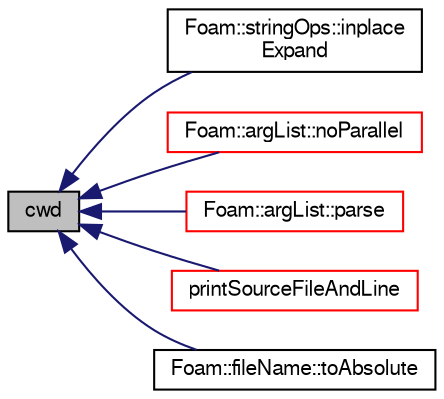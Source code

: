 digraph "cwd"
{
  bgcolor="transparent";
  edge [fontname="FreeSans",fontsize="10",labelfontname="FreeSans",labelfontsize="10"];
  node [fontname="FreeSans",fontsize="10",shape=record];
  rankdir="LR";
  Node88877 [label="cwd",height=0.2,width=0.4,color="black", fillcolor="grey75", style="filled", fontcolor="black"];
  Node88877 -> Node88878 [dir="back",color="midnightblue",fontsize="10",style="solid",fontname="FreeSans"];
  Node88878 [label="Foam::stringOps::inplace\lExpand",height=0.2,width=0.4,color="black",URL="$a21166.html#ac760e4fa2afbc93f8d9932e598d9a897",tooltip="Inplace expand occurences of variables according to the dictionary. "];
  Node88877 -> Node88879 [dir="back",color="midnightblue",fontsize="10",style="solid",fontname="FreeSans"];
  Node88879 [label="Foam::argList::noParallel",height=0.2,width=0.4,color="red",URL="$a26662.html#aa98a19a77af57e5cf159bdfdf6573fb6",tooltip="Remove the parallel options. "];
  Node88877 -> Node88881 [dir="back",color="midnightblue",fontsize="10",style="solid",fontname="FreeSans"];
  Node88881 [label="Foam::argList::parse",height=0.2,width=0.4,color="red",URL="$a26662.html#a00aad68f835a5c0bcb8920505bb0bd10",tooltip="Parse. "];
  Node88877 -> Node88883 [dir="back",color="midnightblue",fontsize="10",style="solid",fontname="FreeSans"];
  Node88883 [label="printSourceFileAndLine",height=0.2,width=0.4,color="red",URL="$a21124.html#acef53166bf4ca64567faafac3eaa8e04"];
  Node88877 -> Node88888 [dir="back",color="midnightblue",fontsize="10",style="solid",fontname="FreeSans"];
  Node88888 [label="Foam::fileName::toAbsolute",height=0.2,width=0.4,color="black",URL="$a28234.html#ab0feed39df624befd2f92329572fd680",tooltip="Convert from relative to absolute. "];
}
